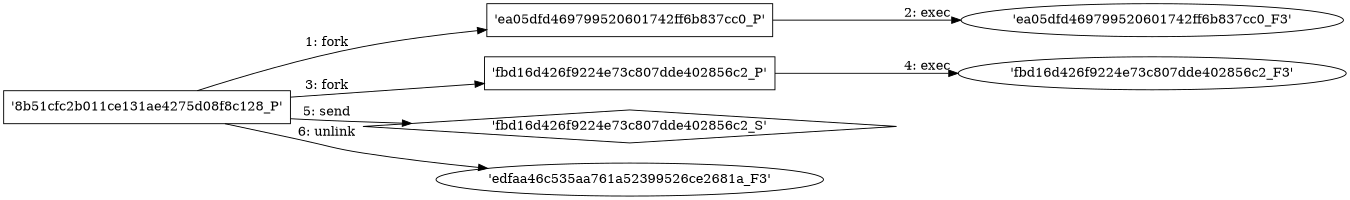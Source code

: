 digraph "D:\Learning\Paper\apt\基于CTI的攻击预警\Dataset\攻击图\ASGfromALLCTI\The commoditization of mobile espionage software.dot" {
rankdir="LR"
size="9"
fixedsize="false"
splines="true"
nodesep=0.3
ranksep=0
fontsize=10
overlap="scalexy"
engine= "neato"
	"'8b51cfc2b011ce131ae4275d08f8c128_P'" [node_type=Process shape=box]
	"'ea05dfd469799520601742ff6b837cc0_P'" [node_type=Process shape=box]
	"'8b51cfc2b011ce131ae4275d08f8c128_P'" -> "'ea05dfd469799520601742ff6b837cc0_P'" [label="1: fork"]
	"'ea05dfd469799520601742ff6b837cc0_P'" [node_type=Process shape=box]
	"'ea05dfd469799520601742ff6b837cc0_F3'" [node_type=File shape=ellipse]
	"'ea05dfd469799520601742ff6b837cc0_P'" -> "'ea05dfd469799520601742ff6b837cc0_F3'" [label="2: exec"]
	"'8b51cfc2b011ce131ae4275d08f8c128_P'" [node_type=Process shape=box]
	"'fbd16d426f9224e73c807dde402856c2_P'" [node_type=Process shape=box]
	"'8b51cfc2b011ce131ae4275d08f8c128_P'" -> "'fbd16d426f9224e73c807dde402856c2_P'" [label="3: fork"]
	"'fbd16d426f9224e73c807dde402856c2_P'" [node_type=Process shape=box]
	"'fbd16d426f9224e73c807dde402856c2_F3'" [node_type=File shape=ellipse]
	"'fbd16d426f9224e73c807dde402856c2_P'" -> "'fbd16d426f9224e73c807dde402856c2_F3'" [label="4: exec"]
	"'fbd16d426f9224e73c807dde402856c2_S'" [node_type=Socket shape=diamond]
	"'8b51cfc2b011ce131ae4275d08f8c128_P'" [node_type=Process shape=box]
	"'8b51cfc2b011ce131ae4275d08f8c128_P'" -> "'fbd16d426f9224e73c807dde402856c2_S'" [label="5: send"]
	"'edfaa46c535aa761a52399526ce2681a_F3'" [node_type=file shape=ellipse]
	"'8b51cfc2b011ce131ae4275d08f8c128_P'" [node_type=Process shape=box]
	"'8b51cfc2b011ce131ae4275d08f8c128_P'" -> "'edfaa46c535aa761a52399526ce2681a_F3'" [label="6: unlink"]
}
